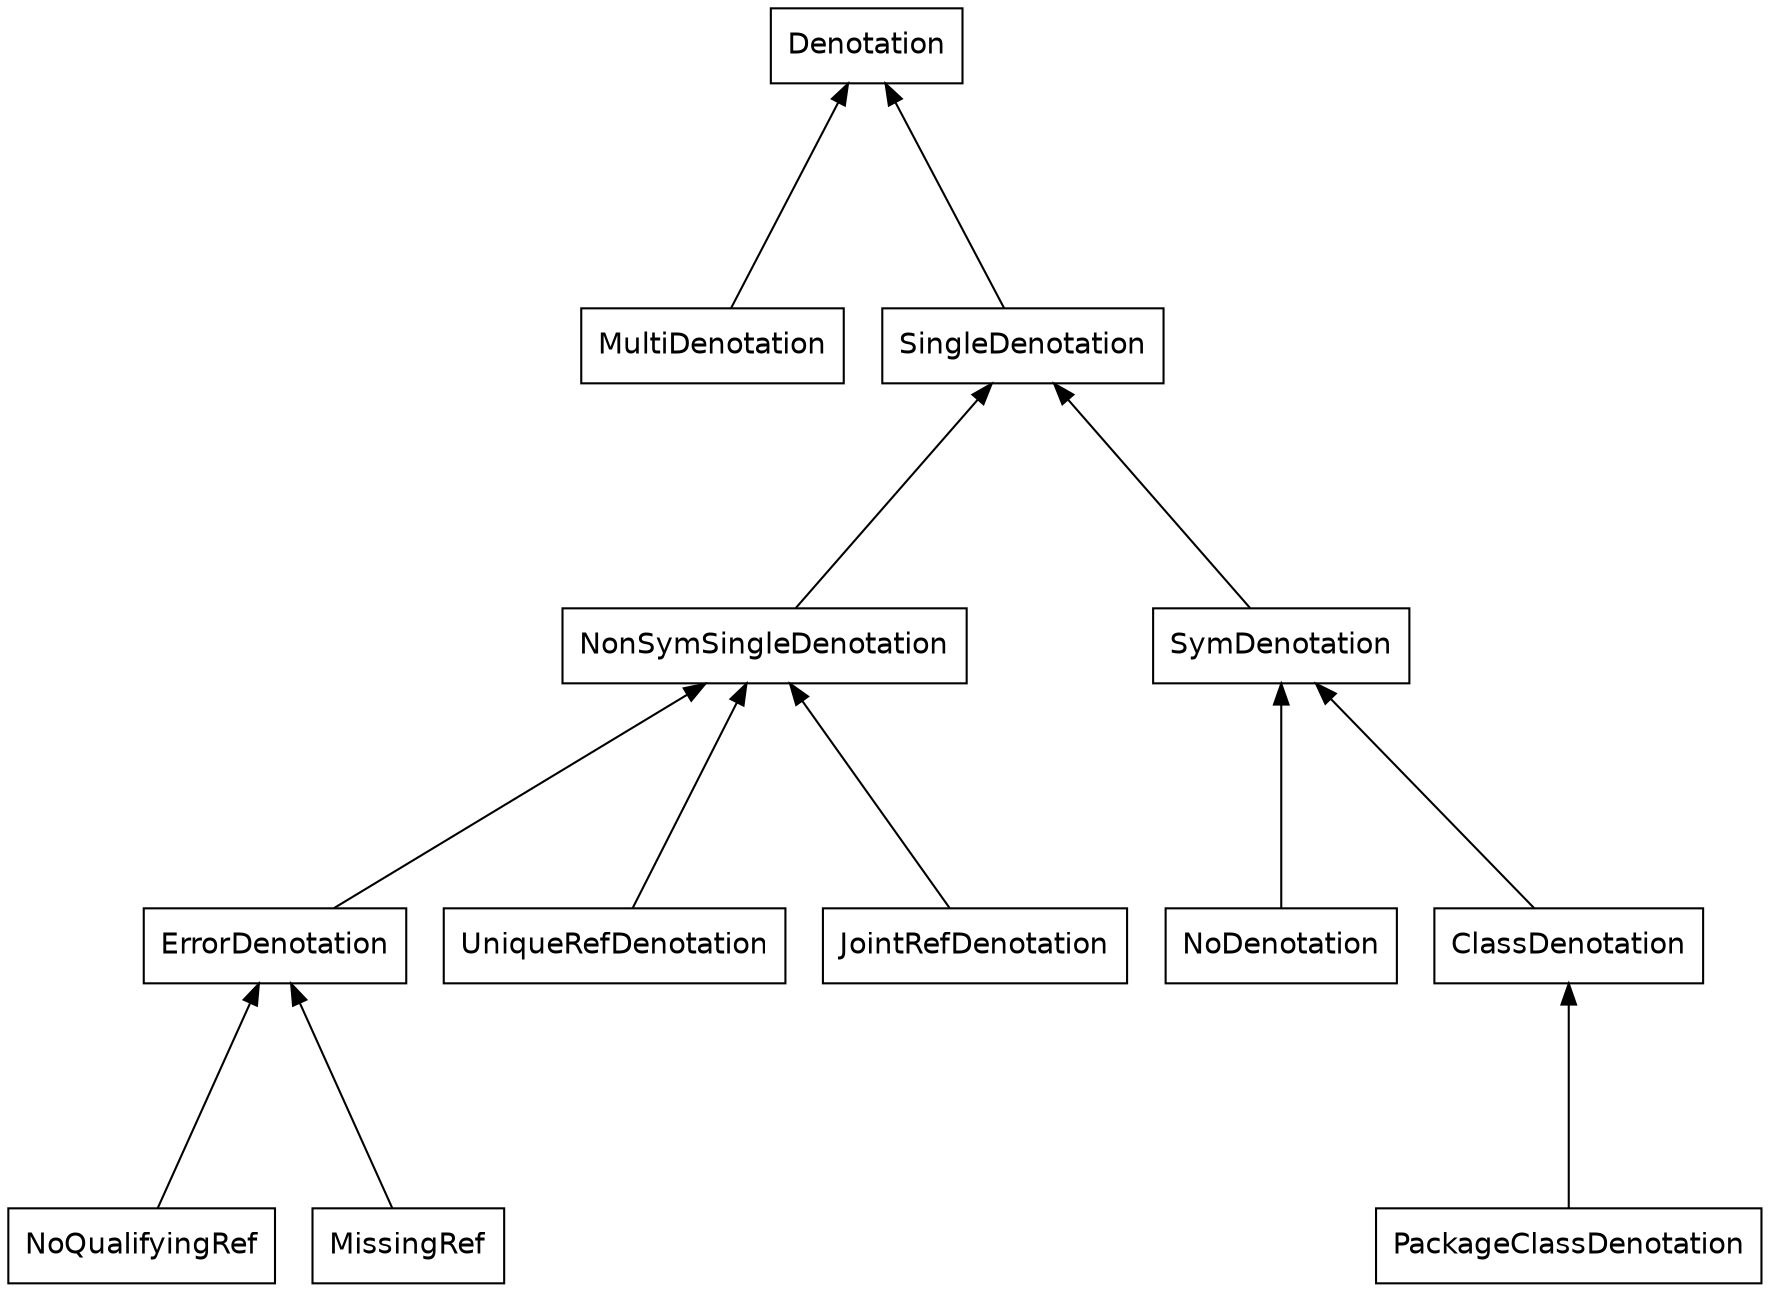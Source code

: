 digraph Denotation {
  rankdir = "BT"
  ranksep = "1.5"
  node [fontname = "Helvetica", shape = "box"]

  ClassDenotation -> { SymDenotation }
  MultiDenotation -> { Denotation }
  ErrorDenotation -> { NonSymSingleDenotation }
  UniqueRefDenotation -> { NonSymSingleDenotation }
  NoDenotation -> { SymDenotation }
  SingleDenotation -> { Denotation }
  NonSymSingleDenotation -> { SingleDenotation }
  NoQualifyingRef -> { ErrorDenotation }
  PackageClassDenotation -> { ClassDenotation }
  MissingRef -> { ErrorDenotation }
  JointRefDenotation -> { NonSymSingleDenotation }
  SymDenotation -> { SingleDenotation }
}